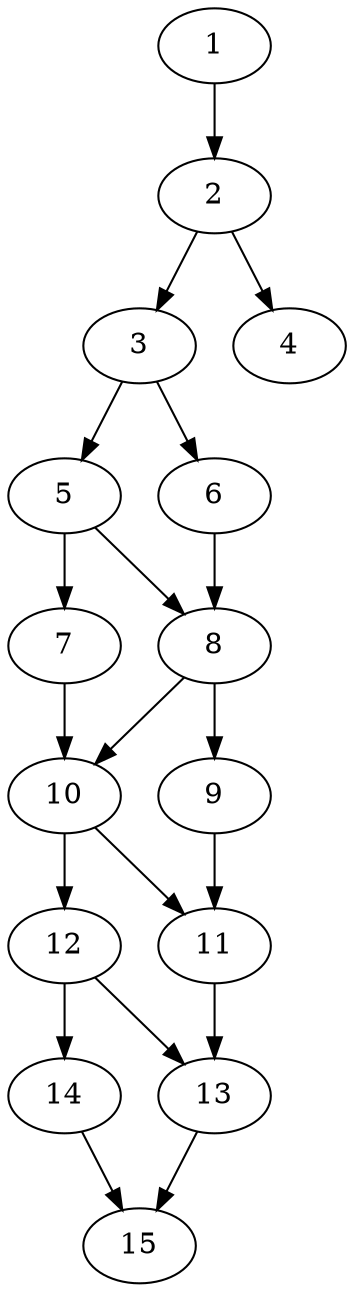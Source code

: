 // DAG automatically generated by daggen at Tue Aug  6 16:26:17 2019
// ./daggen --dot -n 15 --ccr 0.3 --fat 0.4 --regular 0.5 --density 0.6 --mindata 5242880 --maxdata 52428800 
digraph G {
  1 [size="116398080", alpha="0.20", expect_size="34919424"] 
  1 -> 2 [size ="34919424"]
  2 [size="131075413", alpha="0.14", expect_size="39322624"] 
  2 -> 3 [size ="39322624"]
  2 -> 4 [size ="39322624"]
  3 [size="82056533", alpha="0.16", expect_size="24616960"] 
  3 -> 5 [size ="24616960"]
  3 -> 6 [size ="24616960"]
  4 [size="128706560", alpha="0.18", expect_size="38611968"] 
  5 [size="83653973", alpha="0.08", expect_size="25096192"] 
  5 -> 7 [size ="25096192"]
  5 -> 8 [size ="25096192"]
  6 [size="27931307", alpha="0.19", expect_size="8379392"] 
  6 -> 8 [size ="8379392"]
  7 [size="23524693", alpha="0.13", expect_size="7057408"] 
  7 -> 10 [size ="7057408"]
  8 [size="62440107", alpha="0.02", expect_size="18732032"] 
  8 -> 9 [size ="18732032"]
  8 -> 10 [size ="18732032"]
  9 [size="167246507", alpha="0.19", expect_size="50173952"] 
  9 -> 11 [size ="50173952"]
  10 [size="130007040", alpha="0.15", expect_size="39002112"] 
  10 -> 11 [size ="39002112"]
  10 -> 12 [size ="39002112"]
  11 [size="118743040", alpha="0.11", expect_size="35622912"] 
  11 -> 13 [size ="35622912"]
  12 [size="118050133", alpha="0.04", expect_size="35415040"] 
  12 -> 13 [size ="35415040"]
  12 -> 14 [size ="35415040"]
  13 [size="67628373", alpha="0.11", expect_size="20288512"] 
  13 -> 15 [size ="20288512"]
  14 [size="37672960", alpha="0.07", expect_size="11301888"] 
  14 -> 15 [size ="11301888"]
  15 [size="19551573", alpha="0.10", expect_size="5865472"] 
}
